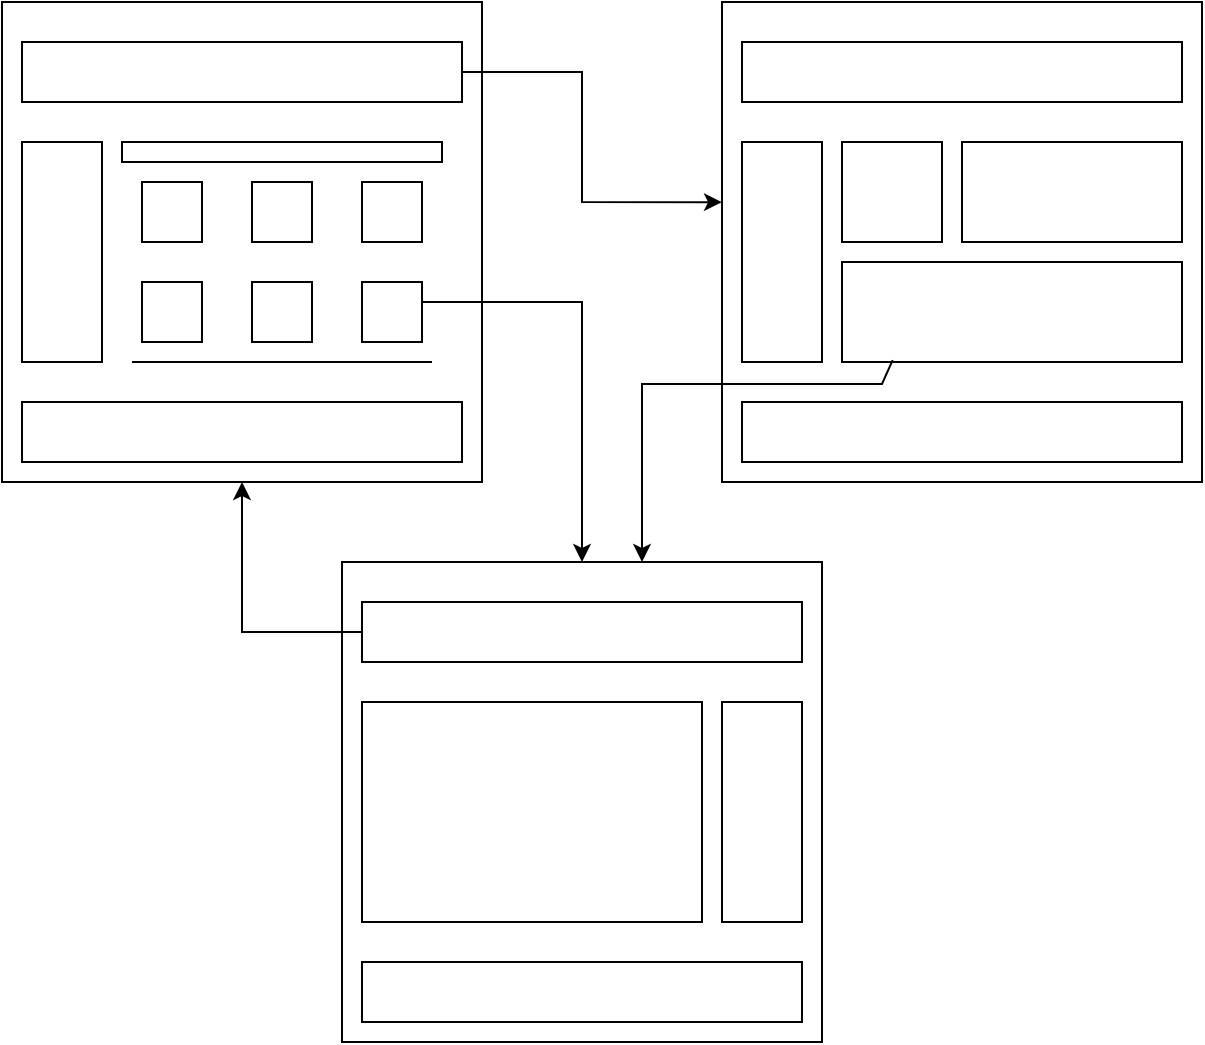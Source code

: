 <mxfile version="24.8.6" pages="4">
  <diagram name="HomePage_AdminPage_VideoPlaybackPage" id="gV5MZMNPJmtVABTJIi7u">
    <mxGraphModel dx="880" dy="434" grid="1" gridSize="10" guides="1" tooltips="1" connect="1" arrows="1" fold="1" page="1" pageScale="1" pageWidth="850" pageHeight="1100" math="0" shadow="0">
      <root>
        <mxCell id="0" />
        <mxCell id="1" parent="0" />
        <mxCell id="vVo_GnPVLjepMhWohwJN-1" value="" style="whiteSpace=wrap;html=1;aspect=fixed;" parent="1" vertex="1">
          <mxGeometry x="80" y="40" width="240" height="240" as="geometry" />
        </mxCell>
        <mxCell id="vVo_GnPVLjepMhWohwJN-2" value="" style="whiteSpace=wrap;html=1;aspect=fixed;" parent="1" vertex="1">
          <mxGeometry x="440" y="40" width="240" height="240" as="geometry" />
        </mxCell>
        <mxCell id="vVo_GnPVLjepMhWohwJN-3" value="" style="whiteSpace=wrap;html=1;aspect=fixed;" parent="1" vertex="1">
          <mxGeometry x="250" y="320" width="240" height="240" as="geometry" />
        </mxCell>
        <mxCell id="vVo_GnPVLjepMhWohwJN-4" value="" style="rounded=0;whiteSpace=wrap;html=1;" parent="1" vertex="1">
          <mxGeometry x="90" y="60" width="220" height="30" as="geometry" />
        </mxCell>
        <mxCell id="vVo_GnPVLjepMhWohwJN-5" value="" style="rounded=0;whiteSpace=wrap;html=1;" parent="1" vertex="1">
          <mxGeometry x="260" y="340" width="220" height="30" as="geometry" />
        </mxCell>
        <mxCell id="vVo_GnPVLjepMhWohwJN-8" value="" style="rounded=0;whiteSpace=wrap;html=1;" parent="1" vertex="1">
          <mxGeometry x="450" y="60" width="220" height="30" as="geometry" />
        </mxCell>
        <mxCell id="vVo_GnPVLjepMhWohwJN-9" value="" style="rounded=0;whiteSpace=wrap;html=1;" parent="1" vertex="1">
          <mxGeometry x="90" y="240" width="220" height="30" as="geometry" />
        </mxCell>
        <mxCell id="vVo_GnPVLjepMhWohwJN-10" value="" style="rounded=0;whiteSpace=wrap;html=1;" parent="1" vertex="1">
          <mxGeometry x="450" y="240" width="220" height="30" as="geometry" />
        </mxCell>
        <mxCell id="vVo_GnPVLjepMhWohwJN-11" value="" style="rounded=0;whiteSpace=wrap;html=1;" parent="1" vertex="1">
          <mxGeometry x="260" y="520" width="220" height="30" as="geometry" />
        </mxCell>
        <mxCell id="xLs9clQ6aegDljpWuYLM-3" value="" style="rounded=0;whiteSpace=wrap;html=1;" parent="1" vertex="1">
          <mxGeometry x="90" y="110" width="40" height="110" as="geometry" />
        </mxCell>
        <mxCell id="xLs9clQ6aegDljpWuYLM-5" value="" style="rounded=0;whiteSpace=wrap;html=1;" parent="1" vertex="1">
          <mxGeometry x="450" y="110" width="40" height="110" as="geometry" />
        </mxCell>
        <mxCell id="xLs9clQ6aegDljpWuYLM-7" value="" style="rounded=0;whiteSpace=wrap;html=1;" parent="1" vertex="1">
          <mxGeometry x="440" y="390" width="40" height="110" as="geometry" />
        </mxCell>
        <mxCell id="xLs9clQ6aegDljpWuYLM-8" value="" style="rounded=0;whiteSpace=wrap;html=1;" parent="1" vertex="1">
          <mxGeometry x="260" y="390" width="170" height="110" as="geometry" />
        </mxCell>
        <mxCell id="xLs9clQ6aegDljpWuYLM-9" value="" style="rounded=0;whiteSpace=wrap;html=1;" parent="1" vertex="1">
          <mxGeometry x="140" y="110" width="160" height="10" as="geometry" />
        </mxCell>
        <mxCell id="xLs9clQ6aegDljpWuYLM-10" value="" style="whiteSpace=wrap;html=1;aspect=fixed;" parent="1" vertex="1">
          <mxGeometry x="150" y="130" width="30" height="30" as="geometry" />
        </mxCell>
        <mxCell id="xLs9clQ6aegDljpWuYLM-11" value="" style="whiteSpace=wrap;html=1;aspect=fixed;" parent="1" vertex="1">
          <mxGeometry x="205" y="130" width="30" height="30" as="geometry" />
        </mxCell>
        <mxCell id="xLs9clQ6aegDljpWuYLM-12" value="" style="whiteSpace=wrap;html=1;aspect=fixed;" parent="1" vertex="1">
          <mxGeometry x="260" y="130" width="30" height="30" as="geometry" />
        </mxCell>
        <mxCell id="xLs9clQ6aegDljpWuYLM-13" value="" style="whiteSpace=wrap;html=1;aspect=fixed;" parent="1" vertex="1">
          <mxGeometry x="150" y="180" width="30" height="30" as="geometry" />
        </mxCell>
        <mxCell id="xLs9clQ6aegDljpWuYLM-14" value="" style="whiteSpace=wrap;html=1;aspect=fixed;" parent="1" vertex="1">
          <mxGeometry x="205" y="180" width="30" height="30" as="geometry" />
        </mxCell>
        <mxCell id="xLs9clQ6aegDljpWuYLM-15" value="" style="whiteSpace=wrap;html=1;aspect=fixed;" parent="1" vertex="1">
          <mxGeometry x="260" y="180" width="30" height="30" as="geometry" />
        </mxCell>
        <mxCell id="xLs9clQ6aegDljpWuYLM-17" value="" style="endArrow=none;html=1;rounded=0;" parent="1" edge="1">
          <mxGeometry width="50" height="50" relative="1" as="geometry">
            <mxPoint x="145" y="220" as="sourcePoint" />
            <mxPoint x="295" y="220" as="targetPoint" />
          </mxGeometry>
        </mxCell>
        <mxCell id="xLs9clQ6aegDljpWuYLM-18" value="" style="whiteSpace=wrap;html=1;aspect=fixed;" parent="1" vertex="1">
          <mxGeometry x="500" y="110" width="50" height="50" as="geometry" />
        </mxCell>
        <mxCell id="xLs9clQ6aegDljpWuYLM-19" value="" style="rounded=0;whiteSpace=wrap;html=1;" parent="1" vertex="1">
          <mxGeometry x="560" y="110" width="110" height="50" as="geometry" />
        </mxCell>
        <mxCell id="xLs9clQ6aegDljpWuYLM-20" value="" style="rounded=0;whiteSpace=wrap;html=1;" parent="1" vertex="1">
          <mxGeometry x="500" y="170" width="170" height="50" as="geometry" />
        </mxCell>
        <mxCell id="xLs9clQ6aegDljpWuYLM-21" value="" style="endArrow=classic;html=1;rounded=0;" parent="1" edge="1">
          <mxGeometry width="50" height="50" relative="1" as="geometry">
            <mxPoint x="290" y="190" as="sourcePoint" />
            <mxPoint x="370" y="320" as="targetPoint" />
            <Array as="points">
              <mxPoint x="370" y="190" />
            </Array>
          </mxGeometry>
        </mxCell>
        <mxCell id="xLs9clQ6aegDljpWuYLM-22" value="" style="endArrow=classic;html=1;rounded=0;exitX=1;exitY=0.5;exitDx=0;exitDy=0;entryX=0;entryY=0.417;entryDx=0;entryDy=0;entryPerimeter=0;" parent="1" source="vVo_GnPVLjepMhWohwJN-4" target="vVo_GnPVLjepMhWohwJN-2" edge="1">
          <mxGeometry width="50" height="50" relative="1" as="geometry">
            <mxPoint x="410" y="60" as="sourcePoint" />
            <mxPoint x="430" y="110" as="targetPoint" />
            <Array as="points">
              <mxPoint x="370" y="75" />
              <mxPoint x="370" y="140" />
            </Array>
          </mxGeometry>
        </mxCell>
        <mxCell id="xLs9clQ6aegDljpWuYLM-23" value="" style="endArrow=classic;html=1;rounded=0;exitX=0.149;exitY=0.982;exitDx=0;exitDy=0;exitPerimeter=0;" parent="1" source="xLs9clQ6aegDljpWuYLM-20" edge="1">
          <mxGeometry width="50" height="50" relative="1" as="geometry">
            <mxPoint x="514.28" y="223.41" as="sourcePoint" />
            <mxPoint x="400" y="320" as="targetPoint" />
            <Array as="points">
              <mxPoint x="520" y="231" />
              <mxPoint x="460" y="231" />
              <mxPoint x="400" y="230.96" />
            </Array>
          </mxGeometry>
        </mxCell>
        <mxCell id="xLs9clQ6aegDljpWuYLM-24" value="" style="endArrow=classic;html=1;rounded=0;exitX=0;exitY=0.5;exitDx=0;exitDy=0;" parent="1" source="vVo_GnPVLjepMhWohwJN-5" edge="1">
          <mxGeometry width="50" height="50" relative="1" as="geometry">
            <mxPoint x="140" y="360" as="sourcePoint" />
            <mxPoint x="200" y="280" as="targetPoint" />
            <Array as="points">
              <mxPoint x="200" y="355" />
            </Array>
          </mxGeometry>
        </mxCell>
      </root>
    </mxGraphModel>
  </diagram>
  <diagram id="bgSNK3n3w9krwaEr8GSH" name="SignUpPage">
    <mxGraphModel dx="880" dy="434" grid="1" gridSize="10" guides="1" tooltips="1" connect="1" arrows="1" fold="1" page="1" pageScale="1" pageWidth="850" pageHeight="1100" math="0" shadow="0">
      <root>
        <mxCell id="0" />
        <mxCell id="1" parent="0" />
        <mxCell id="cj5HNdDWLN9NRGMRdR_v-1" value="" style="whiteSpace=wrap;html=1;aspect=fixed;" vertex="1" parent="1">
          <mxGeometry x="105" y="20" width="320" height="320" as="geometry" />
        </mxCell>
        <mxCell id="cj5HNdDWLN9NRGMRdR_v-2" value="" style="rounded=0;whiteSpace=wrap;html=1;" vertex="1" parent="1">
          <mxGeometry x="120" y="40" width="290" height="40" as="geometry" />
        </mxCell>
        <mxCell id="cj5HNdDWLN9NRGMRdR_v-3" value="" style="rounded=0;whiteSpace=wrap;html=1;" vertex="1" parent="1">
          <mxGeometry x="120" y="300" width="290" height="30" as="geometry" />
        </mxCell>
        <mxCell id="cj5HNdDWLN9NRGMRdR_v-5" value="" style="rounded=0;whiteSpace=wrap;html=1;" vertex="1" parent="1">
          <mxGeometry x="210" y="100" width="120" height="20" as="geometry" />
        </mxCell>
        <mxCell id="cj5HNdDWLN9NRGMRdR_v-6" value="" style="rounded=0;whiteSpace=wrap;html=1;" vertex="1" parent="1">
          <mxGeometry x="210" y="130" width="120" height="20" as="geometry" />
        </mxCell>
        <mxCell id="cj5HNdDWLN9NRGMRdR_v-7" value="" style="rounded=1;whiteSpace=wrap;html=1;" vertex="1" parent="1">
          <mxGeometry x="210" y="160" width="40" height="20" as="geometry" />
        </mxCell>
      </root>
    </mxGraphModel>
  </diagram>
  <diagram id="O-RFrE2mxWrL68tkw7LZ" name="Login+Contact Page">
    <mxGraphModel dx="880" dy="434" grid="1" gridSize="10" guides="1" tooltips="1" connect="1" arrows="1" fold="1" page="1" pageScale="1" pageWidth="850" pageHeight="1100" math="0" shadow="0">
      <root>
        <mxCell id="0" />
        <mxCell id="1" parent="0" />
        <mxCell id="ZCTH1ZQREGMGmcwZL39o-1" value="" style="whiteSpace=wrap;html=1;aspect=fixed;" vertex="1" parent="1">
          <mxGeometry x="80" y="40" width="330" height="330" as="geometry" />
        </mxCell>
        <mxCell id="P7bjrFRa3BaPcE4tks15-1" value="" style="rounded=0;whiteSpace=wrap;html=1;" vertex="1" parent="1">
          <mxGeometry x="100" y="60" width="290" height="30" as="geometry" />
        </mxCell>
        <mxCell id="_nXDHrpJhQC6tWHFSos2-1" value="" style="rounded=0;whiteSpace=wrap;html=1;" vertex="1" parent="1">
          <mxGeometry x="100" y="320" width="290" height="30" as="geometry" />
        </mxCell>
        <mxCell id="_nXDHrpJhQC6tWHFSos2-3" value="" style="rounded=0;whiteSpace=wrap;html=1;" vertex="1" parent="1">
          <mxGeometry x="100" y="110" width="100" height="200" as="geometry" />
        </mxCell>
        <mxCell id="ZuPUQ3QeZ78hcLvodUJf-1" value="" style="rounded=0;whiteSpace=wrap;html=1;" vertex="1" parent="1">
          <mxGeometry x="220" y="130" width="120" height="20" as="geometry" />
        </mxCell>
        <mxCell id="ZuPUQ3QeZ78hcLvodUJf-2" value="" style="rounded=0;whiteSpace=wrap;html=1;" vertex="1" parent="1">
          <mxGeometry x="220" y="160" width="120" height="20" as="geometry" />
        </mxCell>
        <mxCell id="ZuPUQ3QeZ78hcLvodUJf-5" value="" style="rounded=0;whiteSpace=wrap;html=1;" vertex="1" parent="1">
          <mxGeometry x="220" y="190" width="120" height="60" as="geometry" />
        </mxCell>
        <mxCell id="ZuPUQ3QeZ78hcLvodUJf-6" value="" style="rounded=1;whiteSpace=wrap;html=1;" vertex="1" parent="1">
          <mxGeometry x="220" y="260" width="40" height="20" as="geometry" />
        </mxCell>
      </root>
    </mxGraphModel>
  </diagram>
  <diagram id="A42XtC51igq0y-xeIw38" name="Paging feature">
    <mxGraphModel dx="880" dy="434" grid="1" gridSize="10" guides="1" tooltips="1" connect="1" arrows="1" fold="1" page="1" pageScale="1" pageWidth="850" pageHeight="1100" math="0" shadow="0">
      <root>
        <mxCell id="0" />
        <mxCell id="1" parent="0" />
        <mxCell id="3ZHPgcy84djmoO7vWtL0-1" value="" style="whiteSpace=wrap;html=1;aspect=fixed;" vertex="1" parent="1">
          <mxGeometry x="80" y="40" width="330" height="330" as="geometry" />
        </mxCell>
        <mxCell id="7Gafm-uO00ftHc3OBYoy-1" value="" style="rounded=0;whiteSpace=wrap;html=1;" vertex="1" parent="1">
          <mxGeometry x="100" y="60" width="290" height="30" as="geometry" />
        </mxCell>
        <mxCell id="7Gafm-uO00ftHc3OBYoy-2" value="" style="rounded=0;whiteSpace=wrap;html=1;" vertex="1" parent="1">
          <mxGeometry x="100" y="320" width="290" height="30" as="geometry" />
        </mxCell>
        <mxCell id="7Gafm-uO00ftHc3OBYoy-3" value="" style="whiteSpace=wrap;html=1;aspect=fixed;" vertex="1" parent="1">
          <mxGeometry x="100" y="120" width="40" height="40" as="geometry" />
        </mxCell>
        <mxCell id="7Gafm-uO00ftHc3OBYoy-4" value="" style="whiteSpace=wrap;html=1;aspect=fixed;" vertex="1" parent="1">
          <mxGeometry x="100" y="180" width="40" height="40" as="geometry" />
        </mxCell>
        <mxCell id="7Gafm-uO00ftHc3OBYoy-5" value="" style="whiteSpace=wrap;html=1;aspect=fixed;" vertex="1" parent="1">
          <mxGeometry x="100" y="240" width="40" height="40" as="geometry" />
        </mxCell>
        <mxCell id="1uxHU7A9TZ5c9Rux5-Jq-1" value="" style="rounded=0;whiteSpace=wrap;html=1;" vertex="1" parent="1">
          <mxGeometry x="160" y="120" width="210" height="40" as="geometry" />
        </mxCell>
        <mxCell id="sZWMimOORIuHaZCRcj9I-2" value="" style="rounded=0;whiteSpace=wrap;html=1;" vertex="1" parent="1">
          <mxGeometry x="160" y="180" width="210" height="40" as="geometry" />
        </mxCell>
        <mxCell id="sZWMimOORIuHaZCRcj9I-4" value="" style="rounded=0;whiteSpace=wrap;html=1;" vertex="1" parent="1">
          <mxGeometry x="160" y="240" width="210" height="40" as="geometry" />
        </mxCell>
        <mxCell id="sZWMimOORIuHaZCRcj9I-5" value="" style="rounded=0;whiteSpace=wrap;html=1;" vertex="1" parent="1">
          <mxGeometry x="180" y="290" width="170" height="10" as="geometry" />
        </mxCell>
      </root>
    </mxGraphModel>
  </diagram>
</mxfile>
